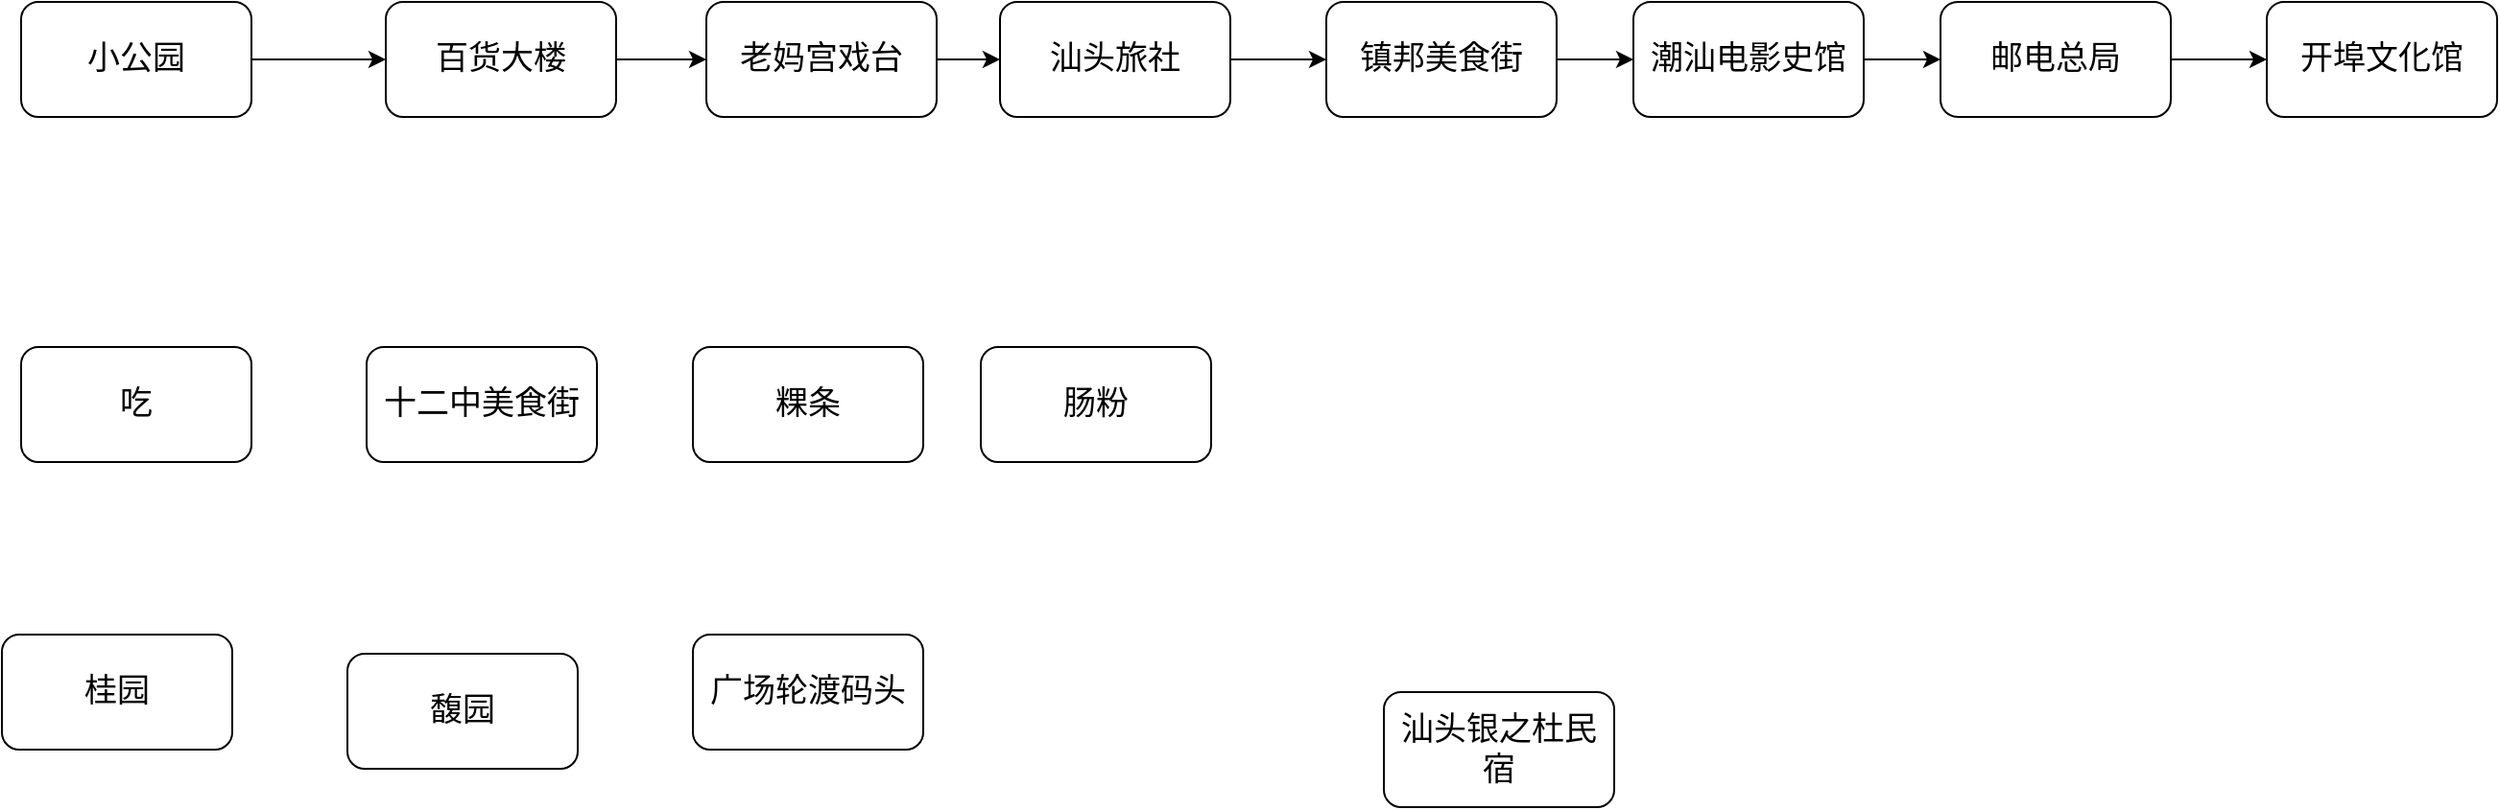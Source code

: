 <mxfile version="22.0.1" type="github">
  <diagram name="第 1 页" id="P3KDwYldCTl1qMirLRxm">
    <mxGraphModel dx="2853" dy="1145" grid="1" gridSize="10" guides="1" tooltips="1" connect="1" arrows="1" fold="1" page="1" pageScale="1" pageWidth="827" pageHeight="1169" math="0" shadow="0">
      <root>
        <mxCell id="0" />
        <mxCell id="1" parent="0" />
        <mxCell id="ljiFlFl1EuN8HkqJvBom-3" style="edgeStyle=orthogonalEdgeStyle;rounded=0;orthogonalLoop=1;jettySize=auto;html=1;entryX=0;entryY=0.5;entryDx=0;entryDy=0;" parent="1" source="ljiFlFl1EuN8HkqJvBom-1" target="ljiFlFl1EuN8HkqJvBom-2" edge="1">
          <mxGeometry relative="1" as="geometry" />
        </mxCell>
        <mxCell id="ljiFlFl1EuN8HkqJvBom-1" value="&lt;font style=&quot;font-size: 17px;&quot;&gt;小公园&lt;/font&gt;" style="rounded=1;whiteSpace=wrap;html=1;fontSize=17;" parent="1" vertex="1">
          <mxGeometry x="-770" y="290" width="120" height="60" as="geometry" />
        </mxCell>
        <mxCell id="ljiFlFl1EuN8HkqJvBom-5" style="edgeStyle=orthogonalEdgeStyle;rounded=0;orthogonalLoop=1;jettySize=auto;html=1;" parent="1" source="ljiFlFl1EuN8HkqJvBom-2" target="ljiFlFl1EuN8HkqJvBom-4" edge="1">
          <mxGeometry relative="1" as="geometry" />
        </mxCell>
        <mxCell id="ljiFlFl1EuN8HkqJvBom-2" value="百货大楼" style="rounded=1;whiteSpace=wrap;html=1;fontSize=17;" parent="1" vertex="1">
          <mxGeometry x="-580" y="290" width="120" height="60" as="geometry" />
        </mxCell>
        <mxCell id="ljiFlFl1EuN8HkqJvBom-7" style="edgeStyle=orthogonalEdgeStyle;rounded=0;orthogonalLoop=1;jettySize=auto;html=1;" parent="1" source="ljiFlFl1EuN8HkqJvBom-4" target="ljiFlFl1EuN8HkqJvBom-6" edge="1">
          <mxGeometry relative="1" as="geometry" />
        </mxCell>
        <mxCell id="ljiFlFl1EuN8HkqJvBom-4" value="老妈宫戏台" style="rounded=1;whiteSpace=wrap;html=1;fontSize=17;" parent="1" vertex="1">
          <mxGeometry x="-413" y="290" width="120" height="60" as="geometry" />
        </mxCell>
        <mxCell id="ljiFlFl1EuN8HkqJvBom-9" style="edgeStyle=orthogonalEdgeStyle;rounded=0;orthogonalLoop=1;jettySize=auto;html=1;" parent="1" source="ljiFlFl1EuN8HkqJvBom-6" target="ljiFlFl1EuN8HkqJvBom-8" edge="1">
          <mxGeometry relative="1" as="geometry" />
        </mxCell>
        <mxCell id="ljiFlFl1EuN8HkqJvBom-6" value="汕头旅社" style="rounded=1;whiteSpace=wrap;html=1;fontSize=17;" parent="1" vertex="1">
          <mxGeometry x="-260" y="290" width="120" height="60" as="geometry" />
        </mxCell>
        <mxCell id="ljiFlFl1EuN8HkqJvBom-14" style="edgeStyle=orthogonalEdgeStyle;rounded=0;orthogonalLoop=1;jettySize=auto;html=1;" parent="1" source="ljiFlFl1EuN8HkqJvBom-8" target="ljiFlFl1EuN8HkqJvBom-10" edge="1">
          <mxGeometry relative="1" as="geometry" />
        </mxCell>
        <mxCell id="ljiFlFl1EuN8HkqJvBom-8" value="镇邦美食街" style="rounded=1;whiteSpace=wrap;html=1;fontSize=17;" parent="1" vertex="1">
          <mxGeometry x="-90" y="290" width="120" height="60" as="geometry" />
        </mxCell>
        <mxCell id="ljiFlFl1EuN8HkqJvBom-15" style="edgeStyle=orthogonalEdgeStyle;rounded=0;orthogonalLoop=1;jettySize=auto;html=1;" parent="1" source="ljiFlFl1EuN8HkqJvBom-10" target="ljiFlFl1EuN8HkqJvBom-11" edge="1">
          <mxGeometry relative="1" as="geometry" />
        </mxCell>
        <mxCell id="ljiFlFl1EuN8HkqJvBom-10" value="潮汕电影史馆" style="rounded=1;whiteSpace=wrap;html=1;fontSize=17;" parent="1" vertex="1">
          <mxGeometry x="70" y="290" width="120" height="60" as="geometry" />
        </mxCell>
        <mxCell id="ljiFlFl1EuN8HkqJvBom-16" style="edgeStyle=orthogonalEdgeStyle;rounded=0;orthogonalLoop=1;jettySize=auto;html=1;" parent="1" source="ljiFlFl1EuN8HkqJvBom-11" target="ljiFlFl1EuN8HkqJvBom-12" edge="1">
          <mxGeometry relative="1" as="geometry" />
        </mxCell>
        <mxCell id="ljiFlFl1EuN8HkqJvBom-11" value="邮电总局" style="rounded=1;whiteSpace=wrap;html=1;fontSize=17;" parent="1" vertex="1">
          <mxGeometry x="230" y="290" width="120" height="60" as="geometry" />
        </mxCell>
        <mxCell id="ljiFlFl1EuN8HkqJvBom-12" value="开埠文化馆" style="rounded=1;whiteSpace=wrap;html=1;fontSize=17;" parent="1" vertex="1">
          <mxGeometry x="400" y="290" width="120" height="60" as="geometry" />
        </mxCell>
        <mxCell id="ljiFlFl1EuN8HkqJvBom-17" value="吃" style="rounded=1;whiteSpace=wrap;html=1;fontSize=17;" parent="1" vertex="1">
          <mxGeometry x="-770" y="470" width="120" height="60" as="geometry" />
        </mxCell>
        <mxCell id="ljiFlFl1EuN8HkqJvBom-18" value="十二中美食街" style="rounded=1;whiteSpace=wrap;html=1;fontSize=17;" parent="1" vertex="1">
          <mxGeometry x="-590" y="470" width="120" height="60" as="geometry" />
        </mxCell>
        <mxCell id="ljiFlFl1EuN8HkqJvBom-19" value="粿条" style="rounded=1;whiteSpace=wrap;html=1;fontSize=17;" parent="1" vertex="1">
          <mxGeometry x="-420" y="470" width="120" height="60" as="geometry" />
        </mxCell>
        <mxCell id="ljiFlFl1EuN8HkqJvBom-20" value="肠粉" style="rounded=1;whiteSpace=wrap;html=1;fontSize=17;" parent="1" vertex="1">
          <mxGeometry x="-270" y="470" width="120" height="60" as="geometry" />
        </mxCell>
        <mxCell id="2quBKqJV2iN9EVZeqGEq-1" value="&lt;font style=&quot;font-size: 17px;&quot;&gt;桂园&lt;/font&gt;" style="rounded=1;whiteSpace=wrap;html=1;fontSize=17;" parent="1" vertex="1">
          <mxGeometry x="-780" y="620" width="120" height="60" as="geometry" />
        </mxCell>
        <mxCell id="2quBKqJV2iN9EVZeqGEq-2" value="&lt;font style=&quot;font-size: 17px;&quot;&gt;馥园&lt;/font&gt;" style="rounded=1;whiteSpace=wrap;html=1;fontSize=17;" parent="1" vertex="1">
          <mxGeometry x="-600" y="630" width="120" height="60" as="geometry" />
        </mxCell>
        <mxCell id="2quBKqJV2iN9EVZeqGEq-3" value="广场轮渡码头" style="rounded=1;whiteSpace=wrap;html=1;fontSize=17;" parent="1" vertex="1">
          <mxGeometry x="-420" y="620" width="120" height="60" as="geometry" />
        </mxCell>
        <mxCell id="xayGDUl1WKKuzvF8QyMF-1" value="汕头银之杜民宿" style="rounded=1;whiteSpace=wrap;html=1;fontSize=17;" vertex="1" parent="1">
          <mxGeometry x="-60" y="650" width="120" height="60" as="geometry" />
        </mxCell>
      </root>
    </mxGraphModel>
  </diagram>
</mxfile>
